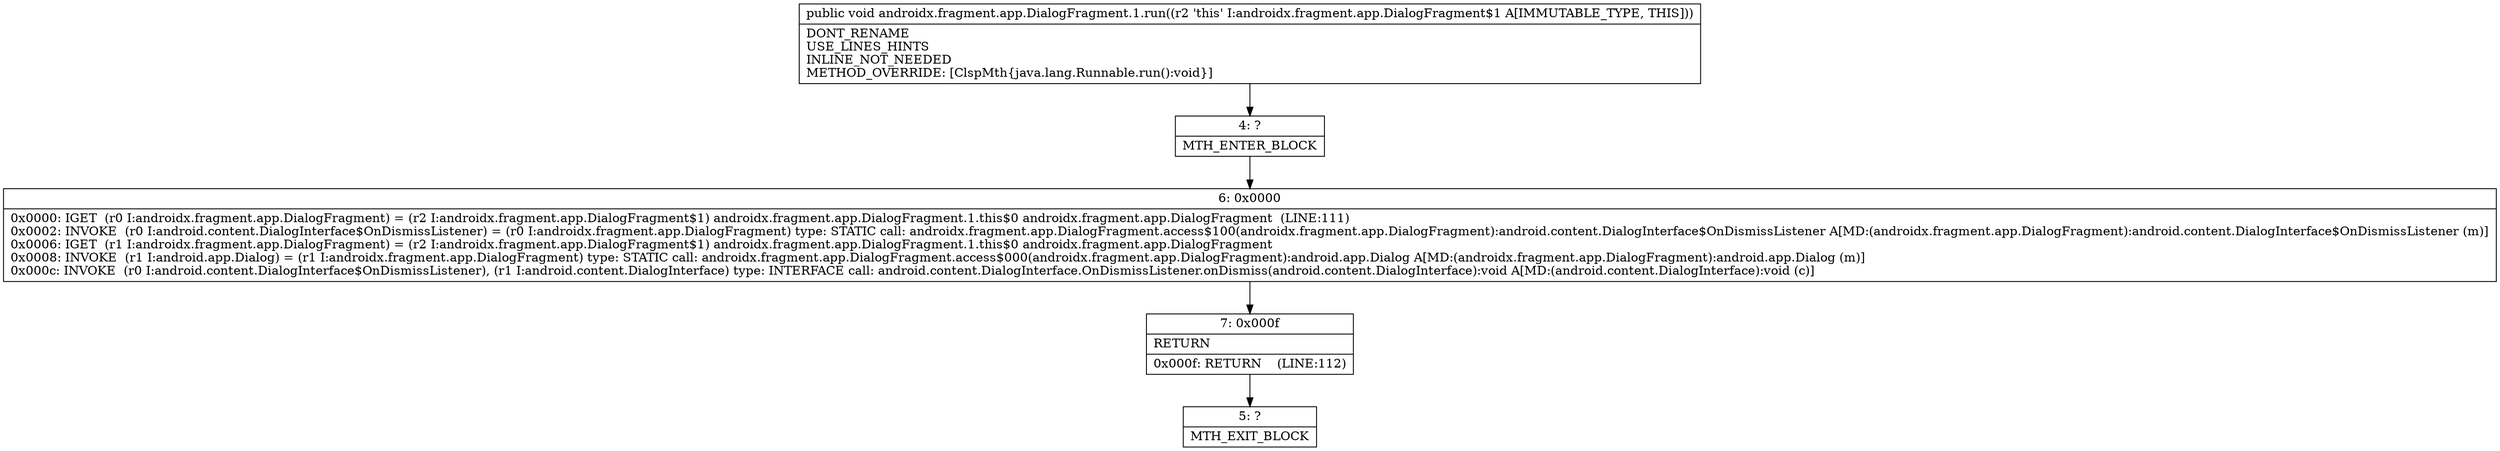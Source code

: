 digraph "CFG forandroidx.fragment.app.DialogFragment.1.run()V" {
Node_4 [shape=record,label="{4\:\ ?|MTH_ENTER_BLOCK\l}"];
Node_6 [shape=record,label="{6\:\ 0x0000|0x0000: IGET  (r0 I:androidx.fragment.app.DialogFragment) = (r2 I:androidx.fragment.app.DialogFragment$1) androidx.fragment.app.DialogFragment.1.this$0 androidx.fragment.app.DialogFragment  (LINE:111)\l0x0002: INVOKE  (r0 I:android.content.DialogInterface$OnDismissListener) = (r0 I:androidx.fragment.app.DialogFragment) type: STATIC call: androidx.fragment.app.DialogFragment.access$100(androidx.fragment.app.DialogFragment):android.content.DialogInterface$OnDismissListener A[MD:(androidx.fragment.app.DialogFragment):android.content.DialogInterface$OnDismissListener (m)]\l0x0006: IGET  (r1 I:androidx.fragment.app.DialogFragment) = (r2 I:androidx.fragment.app.DialogFragment$1) androidx.fragment.app.DialogFragment.1.this$0 androidx.fragment.app.DialogFragment \l0x0008: INVOKE  (r1 I:android.app.Dialog) = (r1 I:androidx.fragment.app.DialogFragment) type: STATIC call: androidx.fragment.app.DialogFragment.access$000(androidx.fragment.app.DialogFragment):android.app.Dialog A[MD:(androidx.fragment.app.DialogFragment):android.app.Dialog (m)]\l0x000c: INVOKE  (r0 I:android.content.DialogInterface$OnDismissListener), (r1 I:android.content.DialogInterface) type: INTERFACE call: android.content.DialogInterface.OnDismissListener.onDismiss(android.content.DialogInterface):void A[MD:(android.content.DialogInterface):void (c)]\l}"];
Node_7 [shape=record,label="{7\:\ 0x000f|RETURN\l|0x000f: RETURN    (LINE:112)\l}"];
Node_5 [shape=record,label="{5\:\ ?|MTH_EXIT_BLOCK\l}"];
MethodNode[shape=record,label="{public void androidx.fragment.app.DialogFragment.1.run((r2 'this' I:androidx.fragment.app.DialogFragment$1 A[IMMUTABLE_TYPE, THIS]))  | DONT_RENAME\lUSE_LINES_HINTS\lINLINE_NOT_NEEDED\lMETHOD_OVERRIDE: [ClspMth\{java.lang.Runnable.run():void\}]\l}"];
MethodNode -> Node_4;Node_4 -> Node_6;
Node_6 -> Node_7;
Node_7 -> Node_5;
}

